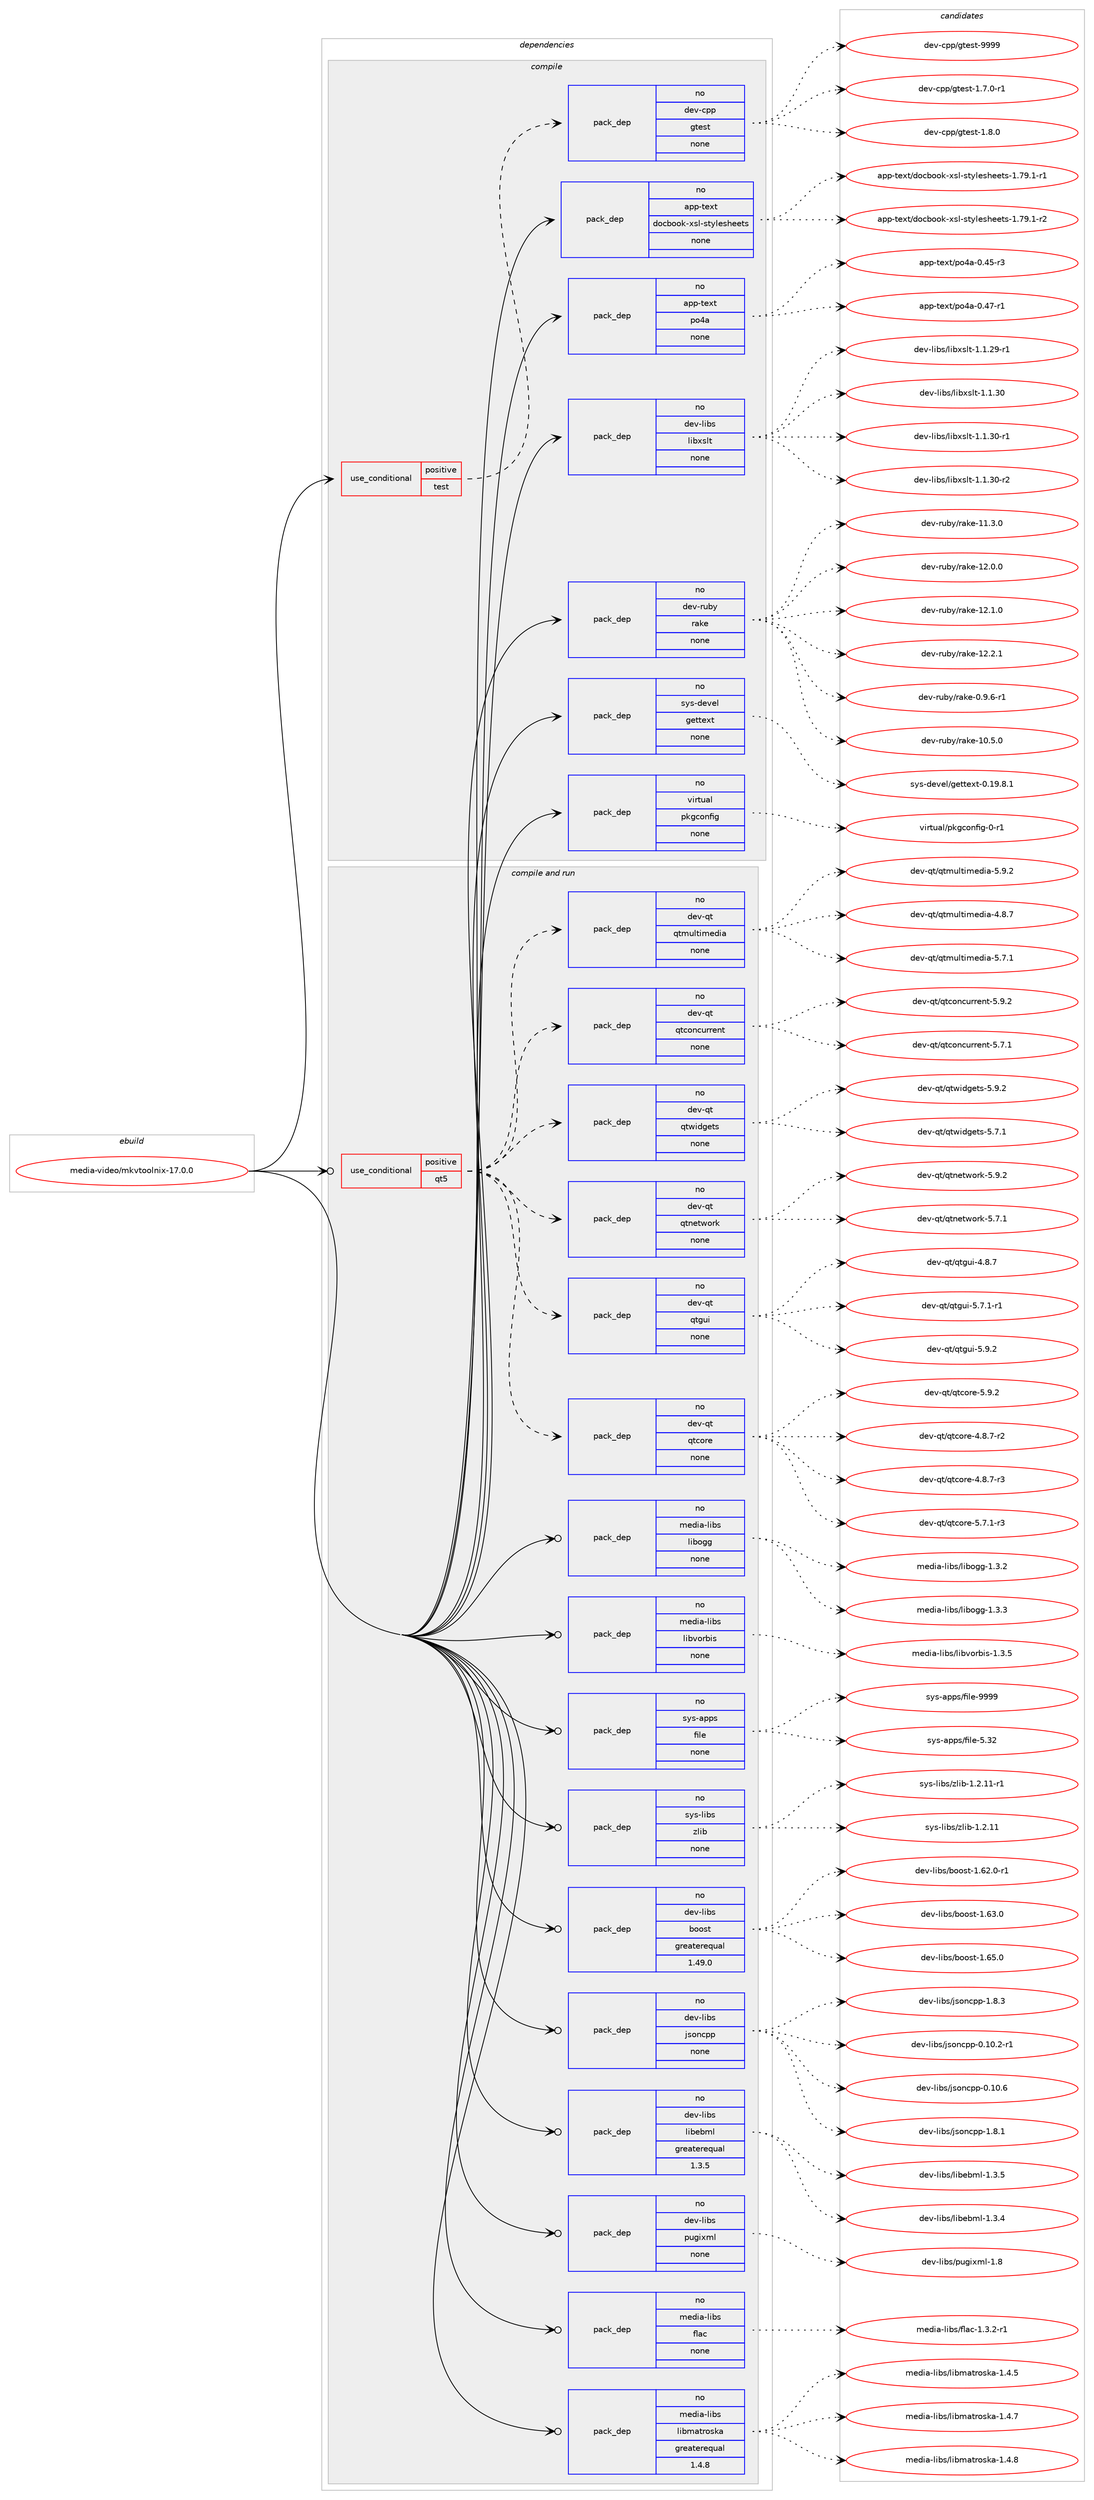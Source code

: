 digraph prolog {

# *************
# Graph options
# *************

newrank=true;
concentrate=true;
compound=true;
graph [rankdir=LR,fontname=Helvetica,fontsize=10,ranksep=1.5];#, ranksep=2.5, nodesep=0.2];
edge  [arrowhead=vee];
node  [fontname=Helvetica,fontsize=10];

# **********
# The ebuild
# **********

subgraph cluster_leftcol {
color=gray;
rank=same;
label=<<i>ebuild</i>>;
id [label="media-video/mkvtoolnix-17.0.0", color=red, width=4, href="../media-video/mkvtoolnix-17.0.0.svg"];
}

# ****************
# The dependencies
# ****************

subgraph cluster_midcol {
color=gray;
label=<<i>dependencies</i>>;
subgraph cluster_compile {
fillcolor="#eeeeee";
style=filled;
label=<<i>compile</i>>;
subgraph cond97087 {
dependency394391 [label=<<TABLE BORDER="0" CELLBORDER="1" CELLSPACING="0" CELLPADDING="4"><TR><TD ROWSPAN="3" CELLPADDING="10">use_conditional</TD></TR><TR><TD>positive</TD></TR><TR><TD>test</TD></TR></TABLE>>, shape=none, color=red];
subgraph pack290920 {
dependency394392 [label=<<TABLE BORDER="0" CELLBORDER="1" CELLSPACING="0" CELLPADDING="4" WIDTH="220"><TR><TD ROWSPAN="6" CELLPADDING="30">pack_dep</TD></TR><TR><TD WIDTH="110">no</TD></TR><TR><TD>dev-cpp</TD></TR><TR><TD>gtest</TD></TR><TR><TD>none</TD></TR><TR><TD></TD></TR></TABLE>>, shape=none, color=blue];
}
dependency394391:e -> dependency394392:w [weight=20,style="dashed",arrowhead="vee"];
}
id:e -> dependency394391:w [weight=20,style="solid",arrowhead="vee"];
subgraph pack290921 {
dependency394393 [label=<<TABLE BORDER="0" CELLBORDER="1" CELLSPACING="0" CELLPADDING="4" WIDTH="220"><TR><TD ROWSPAN="6" CELLPADDING="30">pack_dep</TD></TR><TR><TD WIDTH="110">no</TD></TR><TR><TD>app-text</TD></TR><TR><TD>docbook-xsl-stylesheets</TD></TR><TR><TD>none</TD></TR><TR><TD></TD></TR></TABLE>>, shape=none, color=blue];
}
id:e -> dependency394393:w [weight=20,style="solid",arrowhead="vee"];
subgraph pack290922 {
dependency394394 [label=<<TABLE BORDER="0" CELLBORDER="1" CELLSPACING="0" CELLPADDING="4" WIDTH="220"><TR><TD ROWSPAN="6" CELLPADDING="30">pack_dep</TD></TR><TR><TD WIDTH="110">no</TD></TR><TR><TD>app-text</TD></TR><TR><TD>po4a</TD></TR><TR><TD>none</TD></TR><TR><TD></TD></TR></TABLE>>, shape=none, color=blue];
}
id:e -> dependency394394:w [weight=20,style="solid",arrowhead="vee"];
subgraph pack290923 {
dependency394395 [label=<<TABLE BORDER="0" CELLBORDER="1" CELLSPACING="0" CELLPADDING="4" WIDTH="220"><TR><TD ROWSPAN="6" CELLPADDING="30">pack_dep</TD></TR><TR><TD WIDTH="110">no</TD></TR><TR><TD>dev-libs</TD></TR><TR><TD>libxslt</TD></TR><TR><TD>none</TD></TR><TR><TD></TD></TR></TABLE>>, shape=none, color=blue];
}
id:e -> dependency394395:w [weight=20,style="solid",arrowhead="vee"];
subgraph pack290924 {
dependency394396 [label=<<TABLE BORDER="0" CELLBORDER="1" CELLSPACING="0" CELLPADDING="4" WIDTH="220"><TR><TD ROWSPAN="6" CELLPADDING="30">pack_dep</TD></TR><TR><TD WIDTH="110">no</TD></TR><TR><TD>dev-ruby</TD></TR><TR><TD>rake</TD></TR><TR><TD>none</TD></TR><TR><TD></TD></TR></TABLE>>, shape=none, color=blue];
}
id:e -> dependency394396:w [weight=20,style="solid",arrowhead="vee"];
subgraph pack290925 {
dependency394397 [label=<<TABLE BORDER="0" CELLBORDER="1" CELLSPACING="0" CELLPADDING="4" WIDTH="220"><TR><TD ROWSPAN="6" CELLPADDING="30">pack_dep</TD></TR><TR><TD WIDTH="110">no</TD></TR><TR><TD>sys-devel</TD></TR><TR><TD>gettext</TD></TR><TR><TD>none</TD></TR><TR><TD></TD></TR></TABLE>>, shape=none, color=blue];
}
id:e -> dependency394397:w [weight=20,style="solid",arrowhead="vee"];
subgraph pack290926 {
dependency394398 [label=<<TABLE BORDER="0" CELLBORDER="1" CELLSPACING="0" CELLPADDING="4" WIDTH="220"><TR><TD ROWSPAN="6" CELLPADDING="30">pack_dep</TD></TR><TR><TD WIDTH="110">no</TD></TR><TR><TD>virtual</TD></TR><TR><TD>pkgconfig</TD></TR><TR><TD>none</TD></TR><TR><TD></TD></TR></TABLE>>, shape=none, color=blue];
}
id:e -> dependency394398:w [weight=20,style="solid",arrowhead="vee"];
}
subgraph cluster_compileandrun {
fillcolor="#eeeeee";
style=filled;
label=<<i>compile and run</i>>;
subgraph cond97088 {
dependency394399 [label=<<TABLE BORDER="0" CELLBORDER="1" CELLSPACING="0" CELLPADDING="4"><TR><TD ROWSPAN="3" CELLPADDING="10">use_conditional</TD></TR><TR><TD>positive</TD></TR><TR><TD>qt5</TD></TR></TABLE>>, shape=none, color=red];
subgraph pack290927 {
dependency394400 [label=<<TABLE BORDER="0" CELLBORDER="1" CELLSPACING="0" CELLPADDING="4" WIDTH="220"><TR><TD ROWSPAN="6" CELLPADDING="30">pack_dep</TD></TR><TR><TD WIDTH="110">no</TD></TR><TR><TD>dev-qt</TD></TR><TR><TD>qtcore</TD></TR><TR><TD>none</TD></TR><TR><TD></TD></TR></TABLE>>, shape=none, color=blue];
}
dependency394399:e -> dependency394400:w [weight=20,style="dashed",arrowhead="vee"];
subgraph pack290928 {
dependency394401 [label=<<TABLE BORDER="0" CELLBORDER="1" CELLSPACING="0" CELLPADDING="4" WIDTH="220"><TR><TD ROWSPAN="6" CELLPADDING="30">pack_dep</TD></TR><TR><TD WIDTH="110">no</TD></TR><TR><TD>dev-qt</TD></TR><TR><TD>qtgui</TD></TR><TR><TD>none</TD></TR><TR><TD></TD></TR></TABLE>>, shape=none, color=blue];
}
dependency394399:e -> dependency394401:w [weight=20,style="dashed",arrowhead="vee"];
subgraph pack290929 {
dependency394402 [label=<<TABLE BORDER="0" CELLBORDER="1" CELLSPACING="0" CELLPADDING="4" WIDTH="220"><TR><TD ROWSPAN="6" CELLPADDING="30">pack_dep</TD></TR><TR><TD WIDTH="110">no</TD></TR><TR><TD>dev-qt</TD></TR><TR><TD>qtnetwork</TD></TR><TR><TD>none</TD></TR><TR><TD></TD></TR></TABLE>>, shape=none, color=blue];
}
dependency394399:e -> dependency394402:w [weight=20,style="dashed",arrowhead="vee"];
subgraph pack290930 {
dependency394403 [label=<<TABLE BORDER="0" CELLBORDER="1" CELLSPACING="0" CELLPADDING="4" WIDTH="220"><TR><TD ROWSPAN="6" CELLPADDING="30">pack_dep</TD></TR><TR><TD WIDTH="110">no</TD></TR><TR><TD>dev-qt</TD></TR><TR><TD>qtwidgets</TD></TR><TR><TD>none</TD></TR><TR><TD></TD></TR></TABLE>>, shape=none, color=blue];
}
dependency394399:e -> dependency394403:w [weight=20,style="dashed",arrowhead="vee"];
subgraph pack290931 {
dependency394404 [label=<<TABLE BORDER="0" CELLBORDER="1" CELLSPACING="0" CELLPADDING="4" WIDTH="220"><TR><TD ROWSPAN="6" CELLPADDING="30">pack_dep</TD></TR><TR><TD WIDTH="110">no</TD></TR><TR><TD>dev-qt</TD></TR><TR><TD>qtconcurrent</TD></TR><TR><TD>none</TD></TR><TR><TD></TD></TR></TABLE>>, shape=none, color=blue];
}
dependency394399:e -> dependency394404:w [weight=20,style="dashed",arrowhead="vee"];
subgraph pack290932 {
dependency394405 [label=<<TABLE BORDER="0" CELLBORDER="1" CELLSPACING="0" CELLPADDING="4" WIDTH="220"><TR><TD ROWSPAN="6" CELLPADDING="30">pack_dep</TD></TR><TR><TD WIDTH="110">no</TD></TR><TR><TD>dev-qt</TD></TR><TR><TD>qtmultimedia</TD></TR><TR><TD>none</TD></TR><TR><TD></TD></TR></TABLE>>, shape=none, color=blue];
}
dependency394399:e -> dependency394405:w [weight=20,style="dashed",arrowhead="vee"];
}
id:e -> dependency394399:w [weight=20,style="solid",arrowhead="odotvee"];
subgraph pack290933 {
dependency394406 [label=<<TABLE BORDER="0" CELLBORDER="1" CELLSPACING="0" CELLPADDING="4" WIDTH="220"><TR><TD ROWSPAN="6" CELLPADDING="30">pack_dep</TD></TR><TR><TD WIDTH="110">no</TD></TR><TR><TD>dev-libs</TD></TR><TR><TD>boost</TD></TR><TR><TD>greaterequal</TD></TR><TR><TD>1.49.0</TD></TR></TABLE>>, shape=none, color=blue];
}
id:e -> dependency394406:w [weight=20,style="solid",arrowhead="odotvee"];
subgraph pack290934 {
dependency394407 [label=<<TABLE BORDER="0" CELLBORDER="1" CELLSPACING="0" CELLPADDING="4" WIDTH="220"><TR><TD ROWSPAN="6" CELLPADDING="30">pack_dep</TD></TR><TR><TD WIDTH="110">no</TD></TR><TR><TD>dev-libs</TD></TR><TR><TD>jsoncpp</TD></TR><TR><TD>none</TD></TR><TR><TD></TD></TR></TABLE>>, shape=none, color=blue];
}
id:e -> dependency394407:w [weight=20,style="solid",arrowhead="odotvee"];
subgraph pack290935 {
dependency394408 [label=<<TABLE BORDER="0" CELLBORDER="1" CELLSPACING="0" CELLPADDING="4" WIDTH="220"><TR><TD ROWSPAN="6" CELLPADDING="30">pack_dep</TD></TR><TR><TD WIDTH="110">no</TD></TR><TR><TD>dev-libs</TD></TR><TR><TD>libebml</TD></TR><TR><TD>greaterequal</TD></TR><TR><TD>1.3.5</TD></TR></TABLE>>, shape=none, color=blue];
}
id:e -> dependency394408:w [weight=20,style="solid",arrowhead="odotvee"];
subgraph pack290936 {
dependency394409 [label=<<TABLE BORDER="0" CELLBORDER="1" CELLSPACING="0" CELLPADDING="4" WIDTH="220"><TR><TD ROWSPAN="6" CELLPADDING="30">pack_dep</TD></TR><TR><TD WIDTH="110">no</TD></TR><TR><TD>dev-libs</TD></TR><TR><TD>pugixml</TD></TR><TR><TD>none</TD></TR><TR><TD></TD></TR></TABLE>>, shape=none, color=blue];
}
id:e -> dependency394409:w [weight=20,style="solid",arrowhead="odotvee"];
subgraph pack290937 {
dependency394410 [label=<<TABLE BORDER="0" CELLBORDER="1" CELLSPACING="0" CELLPADDING="4" WIDTH="220"><TR><TD ROWSPAN="6" CELLPADDING="30">pack_dep</TD></TR><TR><TD WIDTH="110">no</TD></TR><TR><TD>media-libs</TD></TR><TR><TD>flac</TD></TR><TR><TD>none</TD></TR><TR><TD></TD></TR></TABLE>>, shape=none, color=blue];
}
id:e -> dependency394410:w [weight=20,style="solid",arrowhead="odotvee"];
subgraph pack290938 {
dependency394411 [label=<<TABLE BORDER="0" CELLBORDER="1" CELLSPACING="0" CELLPADDING="4" WIDTH="220"><TR><TD ROWSPAN="6" CELLPADDING="30">pack_dep</TD></TR><TR><TD WIDTH="110">no</TD></TR><TR><TD>media-libs</TD></TR><TR><TD>libmatroska</TD></TR><TR><TD>greaterequal</TD></TR><TR><TD>1.4.8</TD></TR></TABLE>>, shape=none, color=blue];
}
id:e -> dependency394411:w [weight=20,style="solid",arrowhead="odotvee"];
subgraph pack290939 {
dependency394412 [label=<<TABLE BORDER="0" CELLBORDER="1" CELLSPACING="0" CELLPADDING="4" WIDTH="220"><TR><TD ROWSPAN="6" CELLPADDING="30">pack_dep</TD></TR><TR><TD WIDTH="110">no</TD></TR><TR><TD>media-libs</TD></TR><TR><TD>libogg</TD></TR><TR><TD>none</TD></TR><TR><TD></TD></TR></TABLE>>, shape=none, color=blue];
}
id:e -> dependency394412:w [weight=20,style="solid",arrowhead="odotvee"];
subgraph pack290940 {
dependency394413 [label=<<TABLE BORDER="0" CELLBORDER="1" CELLSPACING="0" CELLPADDING="4" WIDTH="220"><TR><TD ROWSPAN="6" CELLPADDING="30">pack_dep</TD></TR><TR><TD WIDTH="110">no</TD></TR><TR><TD>media-libs</TD></TR><TR><TD>libvorbis</TD></TR><TR><TD>none</TD></TR><TR><TD></TD></TR></TABLE>>, shape=none, color=blue];
}
id:e -> dependency394413:w [weight=20,style="solid",arrowhead="odotvee"];
subgraph pack290941 {
dependency394414 [label=<<TABLE BORDER="0" CELLBORDER="1" CELLSPACING="0" CELLPADDING="4" WIDTH="220"><TR><TD ROWSPAN="6" CELLPADDING="30">pack_dep</TD></TR><TR><TD WIDTH="110">no</TD></TR><TR><TD>sys-apps</TD></TR><TR><TD>file</TD></TR><TR><TD>none</TD></TR><TR><TD></TD></TR></TABLE>>, shape=none, color=blue];
}
id:e -> dependency394414:w [weight=20,style="solid",arrowhead="odotvee"];
subgraph pack290942 {
dependency394415 [label=<<TABLE BORDER="0" CELLBORDER="1" CELLSPACING="0" CELLPADDING="4" WIDTH="220"><TR><TD ROWSPAN="6" CELLPADDING="30">pack_dep</TD></TR><TR><TD WIDTH="110">no</TD></TR><TR><TD>sys-libs</TD></TR><TR><TD>zlib</TD></TR><TR><TD>none</TD></TR><TR><TD></TD></TR></TABLE>>, shape=none, color=blue];
}
id:e -> dependency394415:w [weight=20,style="solid",arrowhead="odotvee"];
}
subgraph cluster_run {
fillcolor="#eeeeee";
style=filled;
label=<<i>run</i>>;
}
}

# **************
# The candidates
# **************

subgraph cluster_choices {
rank=same;
color=gray;
label=<<i>candidates</i>>;

subgraph choice290920 {
color=black;
nodesep=1;
choice1001011184599112112471031161011151164549465546484511449 [label="dev-cpp/gtest-1.7.0-r1", color=red, width=4,href="../dev-cpp/gtest-1.7.0-r1.svg"];
choice100101118459911211247103116101115116454946564648 [label="dev-cpp/gtest-1.8.0", color=red, width=4,href="../dev-cpp/gtest-1.8.0.svg"];
choice1001011184599112112471031161011151164557575757 [label="dev-cpp/gtest-9999", color=red, width=4,href="../dev-cpp/gtest-9999.svg"];
dependency394392:e -> choice1001011184599112112471031161011151164549465546484511449:w [style=dotted,weight="100"];
dependency394392:e -> choice100101118459911211247103116101115116454946564648:w [style=dotted,weight="100"];
dependency394392:e -> choice1001011184599112112471031161011151164557575757:w [style=dotted,weight="100"];
}
subgraph choice290921 {
color=black;
nodesep=1;
choice97112112451161011201164710011199981111111074512011510845115116121108101115104101101116115454946555746494511449 [label="app-text/docbook-xsl-stylesheets-1.79.1-r1", color=red, width=4,href="../app-text/docbook-xsl-stylesheets-1.79.1-r1.svg"];
choice97112112451161011201164710011199981111111074512011510845115116121108101115104101101116115454946555746494511450 [label="app-text/docbook-xsl-stylesheets-1.79.1-r2", color=red, width=4,href="../app-text/docbook-xsl-stylesheets-1.79.1-r2.svg"];
dependency394393:e -> choice97112112451161011201164710011199981111111074512011510845115116121108101115104101101116115454946555746494511449:w [style=dotted,weight="100"];
dependency394393:e -> choice97112112451161011201164710011199981111111074512011510845115116121108101115104101101116115454946555746494511450:w [style=dotted,weight="100"];
}
subgraph choice290922 {
color=black;
nodesep=1;
choice971121124511610112011647112111529745484652534511451 [label="app-text/po4a-0.45-r3", color=red, width=4,href="../app-text/po4a-0.45-r3.svg"];
choice971121124511610112011647112111529745484652554511449 [label="app-text/po4a-0.47-r1", color=red, width=4,href="../app-text/po4a-0.47-r1.svg"];
dependency394394:e -> choice971121124511610112011647112111529745484652534511451:w [style=dotted,weight="100"];
dependency394394:e -> choice971121124511610112011647112111529745484652554511449:w [style=dotted,weight="100"];
}
subgraph choice290923 {
color=black;
nodesep=1;
choice10010111845108105981154710810598120115108116454946494650574511449 [label="dev-libs/libxslt-1.1.29-r1", color=red, width=4,href="../dev-libs/libxslt-1.1.29-r1.svg"];
choice1001011184510810598115471081059812011510811645494649465148 [label="dev-libs/libxslt-1.1.30", color=red, width=4,href="../dev-libs/libxslt-1.1.30.svg"];
choice10010111845108105981154710810598120115108116454946494651484511449 [label="dev-libs/libxslt-1.1.30-r1", color=red, width=4,href="../dev-libs/libxslt-1.1.30-r1.svg"];
choice10010111845108105981154710810598120115108116454946494651484511450 [label="dev-libs/libxslt-1.1.30-r2", color=red, width=4,href="../dev-libs/libxslt-1.1.30-r2.svg"];
dependency394395:e -> choice10010111845108105981154710810598120115108116454946494650574511449:w [style=dotted,weight="100"];
dependency394395:e -> choice1001011184510810598115471081059812011510811645494649465148:w [style=dotted,weight="100"];
dependency394395:e -> choice10010111845108105981154710810598120115108116454946494651484511449:w [style=dotted,weight="100"];
dependency394395:e -> choice10010111845108105981154710810598120115108116454946494651484511450:w [style=dotted,weight="100"];
}
subgraph choice290924 {
color=black;
nodesep=1;
choice100101118451141179812147114971071014548465746544511449 [label="dev-ruby/rake-0.9.6-r1", color=red, width=4,href="../dev-ruby/rake-0.9.6-r1.svg"];
choice1001011184511411798121471149710710145494846534648 [label="dev-ruby/rake-10.5.0", color=red, width=4,href="../dev-ruby/rake-10.5.0.svg"];
choice1001011184511411798121471149710710145494946514648 [label="dev-ruby/rake-11.3.0", color=red, width=4,href="../dev-ruby/rake-11.3.0.svg"];
choice1001011184511411798121471149710710145495046484648 [label="dev-ruby/rake-12.0.0", color=red, width=4,href="../dev-ruby/rake-12.0.0.svg"];
choice1001011184511411798121471149710710145495046494648 [label="dev-ruby/rake-12.1.0", color=red, width=4,href="../dev-ruby/rake-12.1.0.svg"];
choice1001011184511411798121471149710710145495046504649 [label="dev-ruby/rake-12.2.1", color=red, width=4,href="../dev-ruby/rake-12.2.1.svg"];
dependency394396:e -> choice100101118451141179812147114971071014548465746544511449:w [style=dotted,weight="100"];
dependency394396:e -> choice1001011184511411798121471149710710145494846534648:w [style=dotted,weight="100"];
dependency394396:e -> choice1001011184511411798121471149710710145494946514648:w [style=dotted,weight="100"];
dependency394396:e -> choice1001011184511411798121471149710710145495046484648:w [style=dotted,weight="100"];
dependency394396:e -> choice1001011184511411798121471149710710145495046494648:w [style=dotted,weight="100"];
dependency394396:e -> choice1001011184511411798121471149710710145495046504649:w [style=dotted,weight="100"];
}
subgraph choice290925 {
color=black;
nodesep=1;
choice1151211154510010111810110847103101116116101120116454846495746564649 [label="sys-devel/gettext-0.19.8.1", color=red, width=4,href="../sys-devel/gettext-0.19.8.1.svg"];
dependency394397:e -> choice1151211154510010111810110847103101116116101120116454846495746564649:w [style=dotted,weight="100"];
}
subgraph choice290926 {
color=black;
nodesep=1;
choice11810511411611797108471121071039911111010210510345484511449 [label="virtual/pkgconfig-0-r1", color=red, width=4,href="../virtual/pkgconfig-0-r1.svg"];
dependency394398:e -> choice11810511411611797108471121071039911111010210510345484511449:w [style=dotted,weight="100"];
}
subgraph choice290927 {
color=black;
nodesep=1;
choice1001011184511311647113116991111141014552465646554511450 [label="dev-qt/qtcore-4.8.7-r2", color=red, width=4,href="../dev-qt/qtcore-4.8.7-r2.svg"];
choice1001011184511311647113116991111141014552465646554511451 [label="dev-qt/qtcore-4.8.7-r3", color=red, width=4,href="../dev-qt/qtcore-4.8.7-r3.svg"];
choice1001011184511311647113116991111141014553465546494511451 [label="dev-qt/qtcore-5.7.1-r3", color=red, width=4,href="../dev-qt/qtcore-5.7.1-r3.svg"];
choice100101118451131164711311699111114101455346574650 [label="dev-qt/qtcore-5.9.2", color=red, width=4,href="../dev-qt/qtcore-5.9.2.svg"];
dependency394400:e -> choice1001011184511311647113116991111141014552465646554511450:w [style=dotted,weight="100"];
dependency394400:e -> choice1001011184511311647113116991111141014552465646554511451:w [style=dotted,weight="100"];
dependency394400:e -> choice1001011184511311647113116991111141014553465546494511451:w [style=dotted,weight="100"];
dependency394400:e -> choice100101118451131164711311699111114101455346574650:w [style=dotted,weight="100"];
}
subgraph choice290928 {
color=black;
nodesep=1;
choice1001011184511311647113116103117105455246564655 [label="dev-qt/qtgui-4.8.7", color=red, width=4,href="../dev-qt/qtgui-4.8.7.svg"];
choice10010111845113116471131161031171054553465546494511449 [label="dev-qt/qtgui-5.7.1-r1", color=red, width=4,href="../dev-qt/qtgui-5.7.1-r1.svg"];
choice1001011184511311647113116103117105455346574650 [label="dev-qt/qtgui-5.9.2", color=red, width=4,href="../dev-qt/qtgui-5.9.2.svg"];
dependency394401:e -> choice1001011184511311647113116103117105455246564655:w [style=dotted,weight="100"];
dependency394401:e -> choice10010111845113116471131161031171054553465546494511449:w [style=dotted,weight="100"];
dependency394401:e -> choice1001011184511311647113116103117105455346574650:w [style=dotted,weight="100"];
}
subgraph choice290929 {
color=black;
nodesep=1;
choice1001011184511311647113116110101116119111114107455346554649 [label="dev-qt/qtnetwork-5.7.1", color=red, width=4,href="../dev-qt/qtnetwork-5.7.1.svg"];
choice1001011184511311647113116110101116119111114107455346574650 [label="dev-qt/qtnetwork-5.9.2", color=red, width=4,href="../dev-qt/qtnetwork-5.9.2.svg"];
dependency394402:e -> choice1001011184511311647113116110101116119111114107455346554649:w [style=dotted,weight="100"];
dependency394402:e -> choice1001011184511311647113116110101116119111114107455346574650:w [style=dotted,weight="100"];
}
subgraph choice290930 {
color=black;
nodesep=1;
choice1001011184511311647113116119105100103101116115455346554649 [label="dev-qt/qtwidgets-5.7.1", color=red, width=4,href="../dev-qt/qtwidgets-5.7.1.svg"];
choice1001011184511311647113116119105100103101116115455346574650 [label="dev-qt/qtwidgets-5.9.2", color=red, width=4,href="../dev-qt/qtwidgets-5.9.2.svg"];
dependency394403:e -> choice1001011184511311647113116119105100103101116115455346554649:w [style=dotted,weight="100"];
dependency394403:e -> choice1001011184511311647113116119105100103101116115455346574650:w [style=dotted,weight="100"];
}
subgraph choice290931 {
color=black;
nodesep=1;
choice10010111845113116471131169911111099117114114101110116455346554649 [label="dev-qt/qtconcurrent-5.7.1", color=red, width=4,href="../dev-qt/qtconcurrent-5.7.1.svg"];
choice10010111845113116471131169911111099117114114101110116455346574650 [label="dev-qt/qtconcurrent-5.9.2", color=red, width=4,href="../dev-qt/qtconcurrent-5.9.2.svg"];
dependency394404:e -> choice10010111845113116471131169911111099117114114101110116455346554649:w [style=dotted,weight="100"];
dependency394404:e -> choice10010111845113116471131169911111099117114114101110116455346574650:w [style=dotted,weight="100"];
}
subgraph choice290932 {
color=black;
nodesep=1;
choice100101118451131164711311610911710811610510910110010597455246564655 [label="dev-qt/qtmultimedia-4.8.7", color=red, width=4,href="../dev-qt/qtmultimedia-4.8.7.svg"];
choice100101118451131164711311610911710811610510910110010597455346554649 [label="dev-qt/qtmultimedia-5.7.1", color=red, width=4,href="../dev-qt/qtmultimedia-5.7.1.svg"];
choice100101118451131164711311610911710811610510910110010597455346574650 [label="dev-qt/qtmultimedia-5.9.2", color=red, width=4,href="../dev-qt/qtmultimedia-5.9.2.svg"];
dependency394405:e -> choice100101118451131164711311610911710811610510910110010597455246564655:w [style=dotted,weight="100"];
dependency394405:e -> choice100101118451131164711311610911710811610510910110010597455346554649:w [style=dotted,weight="100"];
dependency394405:e -> choice100101118451131164711311610911710811610510910110010597455346574650:w [style=dotted,weight="100"];
}
subgraph choice290933 {
color=black;
nodesep=1;
choice10010111845108105981154798111111115116454946545046484511449 [label="dev-libs/boost-1.62.0-r1", color=red, width=4,href="../dev-libs/boost-1.62.0-r1.svg"];
choice1001011184510810598115479811111111511645494654514648 [label="dev-libs/boost-1.63.0", color=red, width=4,href="../dev-libs/boost-1.63.0.svg"];
choice1001011184510810598115479811111111511645494654534648 [label="dev-libs/boost-1.65.0", color=red, width=4,href="../dev-libs/boost-1.65.0.svg"];
dependency394406:e -> choice10010111845108105981154798111111115116454946545046484511449:w [style=dotted,weight="100"];
dependency394406:e -> choice1001011184510810598115479811111111511645494654514648:w [style=dotted,weight="100"];
dependency394406:e -> choice1001011184510810598115479811111111511645494654534648:w [style=dotted,weight="100"];
}
subgraph choice290934 {
color=black;
nodesep=1;
choice10010111845108105981154710611511111099112112454846494846504511449 [label="dev-libs/jsoncpp-0.10.2-r1", color=red, width=4,href="../dev-libs/jsoncpp-0.10.2-r1.svg"];
choice1001011184510810598115471061151111109911211245484649484654 [label="dev-libs/jsoncpp-0.10.6", color=red, width=4,href="../dev-libs/jsoncpp-0.10.6.svg"];
choice10010111845108105981154710611511111099112112454946564649 [label="dev-libs/jsoncpp-1.8.1", color=red, width=4,href="../dev-libs/jsoncpp-1.8.1.svg"];
choice10010111845108105981154710611511111099112112454946564651 [label="dev-libs/jsoncpp-1.8.3", color=red, width=4,href="../dev-libs/jsoncpp-1.8.3.svg"];
dependency394407:e -> choice10010111845108105981154710611511111099112112454846494846504511449:w [style=dotted,weight="100"];
dependency394407:e -> choice1001011184510810598115471061151111109911211245484649484654:w [style=dotted,weight="100"];
dependency394407:e -> choice10010111845108105981154710611511111099112112454946564649:w [style=dotted,weight="100"];
dependency394407:e -> choice10010111845108105981154710611511111099112112454946564651:w [style=dotted,weight="100"];
}
subgraph choice290935 {
color=black;
nodesep=1;
choice1001011184510810598115471081059810198109108454946514652 [label="dev-libs/libebml-1.3.4", color=red, width=4,href="../dev-libs/libebml-1.3.4.svg"];
choice1001011184510810598115471081059810198109108454946514653 [label="dev-libs/libebml-1.3.5", color=red, width=4,href="../dev-libs/libebml-1.3.5.svg"];
dependency394408:e -> choice1001011184510810598115471081059810198109108454946514652:w [style=dotted,weight="100"];
dependency394408:e -> choice1001011184510810598115471081059810198109108454946514653:w [style=dotted,weight="100"];
}
subgraph choice290936 {
color=black;
nodesep=1;
choice10010111845108105981154711211710310512010910845494656 [label="dev-libs/pugixml-1.8", color=red, width=4,href="../dev-libs/pugixml-1.8.svg"];
dependency394409:e -> choice10010111845108105981154711211710310512010910845494656:w [style=dotted,weight="100"];
}
subgraph choice290937 {
color=black;
nodesep=1;
choice1091011001059745108105981154710210897994549465146504511449 [label="media-libs/flac-1.3.2-r1", color=red, width=4,href="../media-libs/flac-1.3.2-r1.svg"];
dependency394410:e -> choice1091011001059745108105981154710210897994549465146504511449:w [style=dotted,weight="100"];
}
subgraph choice290938 {
color=black;
nodesep=1;
choice10910110010597451081059811547108105981099711611411111510797454946524653 [label="media-libs/libmatroska-1.4.5", color=red, width=4,href="../media-libs/libmatroska-1.4.5.svg"];
choice10910110010597451081059811547108105981099711611411111510797454946524655 [label="media-libs/libmatroska-1.4.7", color=red, width=4,href="../media-libs/libmatroska-1.4.7.svg"];
choice10910110010597451081059811547108105981099711611411111510797454946524656 [label="media-libs/libmatroska-1.4.8", color=red, width=4,href="../media-libs/libmatroska-1.4.8.svg"];
dependency394411:e -> choice10910110010597451081059811547108105981099711611411111510797454946524653:w [style=dotted,weight="100"];
dependency394411:e -> choice10910110010597451081059811547108105981099711611411111510797454946524655:w [style=dotted,weight="100"];
dependency394411:e -> choice10910110010597451081059811547108105981099711611411111510797454946524656:w [style=dotted,weight="100"];
}
subgraph choice290939 {
color=black;
nodesep=1;
choice1091011001059745108105981154710810598111103103454946514650 [label="media-libs/libogg-1.3.2", color=red, width=4,href="../media-libs/libogg-1.3.2.svg"];
choice1091011001059745108105981154710810598111103103454946514651 [label="media-libs/libogg-1.3.3", color=red, width=4,href="../media-libs/libogg-1.3.3.svg"];
dependency394412:e -> choice1091011001059745108105981154710810598111103103454946514650:w [style=dotted,weight="100"];
dependency394412:e -> choice1091011001059745108105981154710810598111103103454946514651:w [style=dotted,weight="100"];
}
subgraph choice290940 {
color=black;
nodesep=1;
choice109101100105974510810598115471081059811811111498105115454946514653 [label="media-libs/libvorbis-1.3.5", color=red, width=4,href="../media-libs/libvorbis-1.3.5.svg"];
dependency394413:e -> choice109101100105974510810598115471081059811811111498105115454946514653:w [style=dotted,weight="100"];
}
subgraph choice290941 {
color=black;
nodesep=1;
choice1151211154597112112115471021051081014553465150 [label="sys-apps/file-5.32", color=red, width=4,href="../sys-apps/file-5.32.svg"];
choice1151211154597112112115471021051081014557575757 [label="sys-apps/file-9999", color=red, width=4,href="../sys-apps/file-9999.svg"];
dependency394414:e -> choice1151211154597112112115471021051081014553465150:w [style=dotted,weight="100"];
dependency394414:e -> choice1151211154597112112115471021051081014557575757:w [style=dotted,weight="100"];
}
subgraph choice290942 {
color=black;
nodesep=1;
choice1151211154510810598115471221081059845494650464949 [label="sys-libs/zlib-1.2.11", color=red, width=4,href="../sys-libs/zlib-1.2.11.svg"];
choice11512111545108105981154712210810598454946504649494511449 [label="sys-libs/zlib-1.2.11-r1", color=red, width=4,href="../sys-libs/zlib-1.2.11-r1.svg"];
dependency394415:e -> choice1151211154510810598115471221081059845494650464949:w [style=dotted,weight="100"];
dependency394415:e -> choice11512111545108105981154712210810598454946504649494511449:w [style=dotted,weight="100"];
}
}

}

